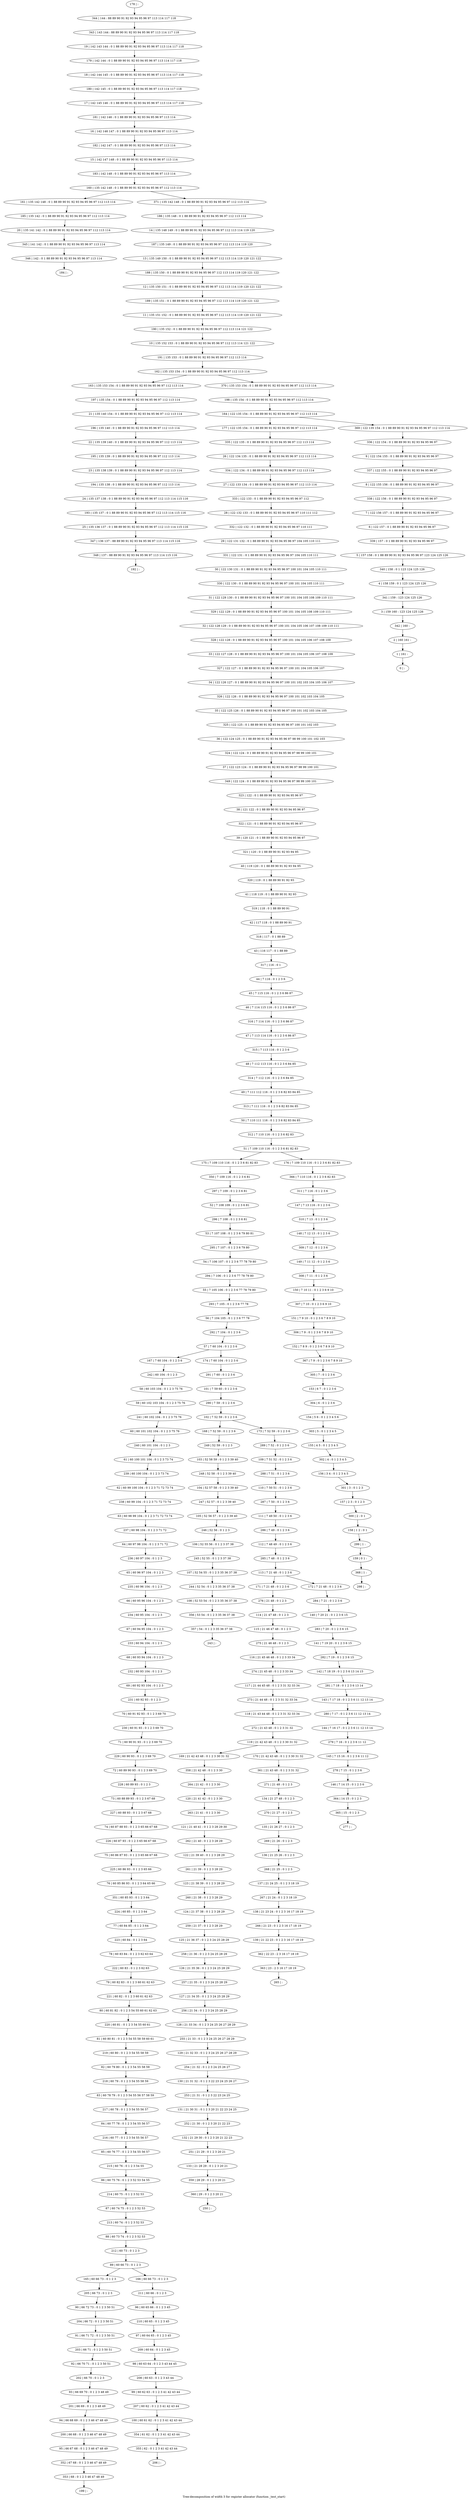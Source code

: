 digraph G {
graph [label="Tree-decomposition of width 3 for register allocator (function _test_start)"]
0[label="0 | : "];
1[label="1 | 161 : "];
2[label="2 | 160 161 : "];
3[label="3 | 159 160 : 123 124 125 126 "];
4[label="4 | 158 159 : 0 1 123 124 125 126 "];
5[label="5 | 157 158 : 0 1 88 89 90 91 92 93 94 95 96 97 123 124 125 126 "];
6[label="6 | 122 157 : 0 1 88 89 90 91 92 93 94 95 96 97 "];
7[label="7 | 122 156 157 : 0 1 88 89 90 91 92 93 94 95 96 97 "];
8[label="8 | 122 155 156 : 0 1 88 89 90 91 92 93 94 95 96 97 "];
9[label="9 | 122 154 155 : 0 1 88 89 90 91 92 93 94 95 96 97 "];
10[label="10 | 135 152 153 : 0 1 88 89 90 91 92 93 94 95 96 97 112 113 114 121 122 "];
11[label="11 | 135 151 152 : 0 1 88 89 90 91 92 93 94 95 96 97 112 113 114 119 120 121 122 "];
12[label="12 | 135 150 151 : 0 1 88 89 90 91 92 93 94 95 96 97 112 113 114 119 120 121 122 "];
13[label="13 | 135 149 150 : 0 1 88 89 90 91 92 93 94 95 96 97 112 113 114 119 120 121 122 "];
14[label="14 | 135 148 149 : 0 1 88 89 90 91 92 93 94 95 96 97 112 113 114 119 120 "];
15[label="15 | 142 147 148 : 0 1 88 89 90 91 92 93 94 95 96 97 113 114 "];
16[label="16 | 142 146 147 : 0 1 88 89 90 91 92 93 94 95 96 97 113 114 "];
17[label="17 | 142 145 146 : 0 1 88 89 90 91 92 93 94 95 96 97 113 114 117 118 "];
18[label="18 | 142 144 145 : 0 1 88 89 90 91 92 93 94 95 96 97 113 114 117 118 "];
19[label="19 | 142 143 144 : 0 1 88 89 90 91 92 93 94 95 96 97 113 114 117 118 "];
20[label="20 | 135 141 142 : 0 1 88 89 90 91 92 93 94 95 96 97 112 113 114 "];
21[label="21 | 135 140 154 : 0 1 88 89 90 91 92 93 94 95 96 97 112 113 114 "];
22[label="22 | 135 139 140 : 0 1 88 89 90 91 92 93 94 95 96 97 112 113 114 "];
23[label="23 | 135 138 139 : 0 1 88 89 90 91 92 93 94 95 96 97 112 113 114 "];
24[label="24 | 135 137 138 : 0 1 88 89 90 91 92 93 94 95 96 97 112 113 114 115 116 "];
25[label="25 | 135 136 137 : 0 1 88 89 90 91 92 93 94 95 96 97 112 113 114 115 116 "];
26[label="26 | 122 134 135 : 0 1 88 89 90 91 92 93 94 95 96 97 112 113 114 "];
27[label="27 | 122 133 134 : 0 1 88 89 90 91 92 93 94 95 96 97 112 113 114 "];
28[label="28 | 122 132 133 : 0 1 88 89 90 91 92 93 94 95 96 97 110 111 112 "];
29[label="29 | 122 131 132 : 0 1 88 89 90 91 92 93 94 95 96 97 104 105 110 111 "];
30[label="30 | 122 130 131 : 0 1 88 89 90 91 92 93 94 95 96 97 100 101 104 105 110 111 "];
31[label="31 | 122 129 130 : 0 1 88 89 90 91 92 93 94 95 96 97 100 101 104 105 108 109 110 111 "];
32[label="32 | 122 128 129 : 0 1 88 89 90 91 92 93 94 95 96 97 100 101 104 105 106 107 108 109 110 111 "];
33[label="33 | 122 127 128 : 0 1 88 89 90 91 92 93 94 95 96 97 100 101 104 105 106 107 108 109 "];
34[label="34 | 122 126 127 : 0 1 88 89 90 91 92 93 94 95 96 97 100 101 102 103 104 105 106 107 "];
35[label="35 | 122 125 126 : 0 1 88 89 90 91 92 93 94 95 96 97 100 101 102 103 104 105 "];
36[label="36 | 122 124 125 : 0 1 88 89 90 91 92 93 94 95 96 97 98 99 100 101 102 103 "];
37[label="37 | 122 123 124 : 0 1 88 89 90 91 92 93 94 95 96 97 98 99 100 101 "];
38[label="38 | 121 122 : 0 1 88 89 90 91 92 93 94 95 96 97 "];
39[label="39 | 120 121 : 0 1 88 89 90 91 92 93 94 95 96 97 "];
40[label="40 | 119 120 : 0 1 88 89 90 91 92 93 94 95 "];
41[label="41 | 118 119 : 0 1 88 89 90 91 92 93 "];
42[label="42 | 117 118 : 0 1 88 89 90 91 "];
43[label="43 | 116 117 : 0 1 88 89 "];
44[label="44 | 7 116 : 0 1 2 3 6 "];
45[label="45 | 7 115 116 : 0 1 2 3 6 86 87 "];
46[label="46 | 7 114 115 116 : 0 1 2 3 6 86 87 "];
47[label="47 | 7 113 114 116 : 0 1 2 3 6 86 87 "];
48[label="48 | 7 112 113 116 : 0 1 2 3 6 84 85 "];
49[label="49 | 7 111 112 116 : 0 1 2 3 6 82 83 84 85 "];
50[label="50 | 7 110 111 116 : 0 1 2 3 6 82 83 84 85 "];
51[label="51 | 7 109 110 116 : 0 1 2 3 6 81 82 83 "];
52[label="52 | 7 108 109 : 0 1 2 3 6 81 "];
53[label="53 | 7 107 108 : 0 1 2 3 6 79 80 81 "];
54[label="54 | 7 106 107 : 0 1 2 3 6 77 78 79 80 "];
55[label="55 | 7 105 106 : 0 1 2 3 6 77 78 79 80 "];
56[label="56 | 7 104 105 : 0 1 2 3 6 77 78 "];
57[label="57 | 7 60 104 : 0 1 2 3 6 "];
58[label="58 | 60 103 104 : 0 1 2 3 75 76 "];
59[label="59 | 60 102 103 104 : 0 1 2 3 75 76 "];
60[label="60 | 60 101 102 104 : 0 1 2 3 75 76 "];
61[label="61 | 60 100 101 104 : 0 1 2 3 73 74 "];
62[label="62 | 60 99 100 104 : 0 1 2 3 71 72 73 74 "];
63[label="63 | 60 98 99 104 : 0 1 2 3 71 72 73 74 "];
64[label="64 | 60 97 98 104 : 0 1 2 3 71 72 "];
65[label="65 | 60 96 97 104 : 0 1 2 3 "];
66[label="66 | 60 95 96 104 : 0 1 2 3 "];
67[label="67 | 60 94 95 104 : 0 1 2 3 "];
68[label="68 | 60 93 94 104 : 0 1 2 3 "];
69[label="69 | 60 92 93 104 : 0 1 2 3 "];
70[label="70 | 60 91 92 93 : 0 1 2 3 69 70 "];
71[label="71 | 60 90 91 93 : 0 1 2 3 69 70 "];
72[label="72 | 60 89 90 93 : 0 1 2 3 69 70 "];
73[label="73 | 60 88 89 93 : 0 1 2 3 67 68 "];
74[label="74 | 60 87 88 93 : 0 1 2 3 65 66 67 68 "];
75[label="75 | 60 86 87 93 : 0 1 2 3 65 66 67 68 "];
76[label="76 | 60 85 86 93 : 0 1 2 3 64 65 66 "];
77[label="77 | 60 84 85 : 0 1 2 3 64 "];
78[label="78 | 60 83 84 : 0 1 2 3 62 63 64 "];
79[label="79 | 60 82 83 : 0 1 2 3 60 61 62 63 "];
80[label="80 | 60 81 82 : 0 1 2 3 54 55 60 61 62 63 "];
81[label="81 | 60 80 81 : 0 1 2 3 54 55 58 59 60 61 "];
82[label="82 | 60 79 80 : 0 1 2 3 54 55 58 59 "];
83[label="83 | 60 78 79 : 0 1 2 3 54 55 56 57 58 59 "];
84[label="84 | 60 77 78 : 0 1 2 3 54 55 56 57 "];
85[label="85 | 60 76 77 : 0 1 2 3 54 55 56 57 "];
86[label="86 | 60 75 76 : 0 1 2 3 52 53 54 55 "];
87[label="87 | 60 74 75 : 0 1 2 3 52 53 "];
88[label="88 | 60 73 74 : 0 1 2 3 52 53 "];
89[label="89 | 60 66 73 : 0 1 2 3 "];
90[label="90 | 66 72 73 : 0 1 2 3 50 51 "];
91[label="91 | 66 71 72 : 0 1 2 3 50 51 "];
92[label="92 | 66 70 71 : 0 1 2 3 50 51 "];
93[label="93 | 66 69 70 : 0 1 2 3 48 49 "];
94[label="94 | 66 68 69 : 0 1 2 3 46 47 48 49 "];
95[label="95 | 66 67 68 : 0 1 2 3 46 47 48 49 "];
96[label="96 | 60 65 66 : 0 1 2 3 45 "];
97[label="97 | 60 64 65 : 0 1 2 3 45 "];
98[label="98 | 60 63 64 : 0 1 2 3 43 44 45 "];
99[label="99 | 60 62 63 : 0 1 2 3 41 42 43 44 "];
100[label="100 | 60 61 62 : 0 1 2 3 41 42 43 44 "];
101[label="101 | 7 59 60 : 0 1 2 3 6 "];
102[label="102 | 7 52 59 : 0 1 2 3 6 "];
103[label="103 | 52 58 59 : 0 1 2 3 39 40 "];
104[label="104 | 52 57 58 : 0 1 2 3 39 40 "];
105[label="105 | 52 56 57 : 0 1 2 3 39 40 "];
106[label="106 | 52 55 56 : 0 1 2 3 37 38 "];
107[label="107 | 52 54 55 : 0 1 2 3 35 36 37 38 "];
108[label="108 | 52 53 54 : 0 1 2 3 35 36 37 38 "];
109[label="109 | 7 51 52 : 0 1 2 3 6 "];
110[label="110 | 7 50 51 : 0 1 2 3 6 "];
111[label="111 | 7 49 50 : 0 1 2 3 6 "];
112[label="112 | 7 48 49 : 0 1 2 3 6 "];
113[label="113 | 7 21 48 : 0 1 2 3 6 "];
114[label="114 | 21 47 48 : 0 1 2 3 "];
115[label="115 | 21 46 47 48 : 0 1 2 3 "];
116[label="116 | 21 45 46 48 : 0 1 2 3 33 34 "];
117[label="117 | 21 44 45 48 : 0 1 2 3 31 32 33 34 "];
118[label="118 | 21 43 44 48 : 0 1 2 3 31 32 33 34 "];
119[label="119 | 21 42 43 48 : 0 1 2 3 30 31 32 "];
120[label="120 | 21 41 42 : 0 1 2 3 30 "];
121[label="121 | 21 40 41 : 0 1 2 3 28 29 30 "];
122[label="122 | 21 39 40 : 0 1 2 3 28 29 "];
123[label="123 | 21 38 39 : 0 1 2 3 28 29 "];
124[label="124 | 21 37 38 : 0 1 2 3 28 29 "];
125[label="125 | 21 36 37 : 0 1 2 3 24 25 28 29 "];
126[label="126 | 21 35 36 : 0 1 2 3 24 25 28 29 "];
127[label="127 | 21 34 35 : 0 1 2 3 24 25 28 29 "];
128[label="128 | 21 33 34 : 0 1 2 3 24 25 26 27 28 29 "];
129[label="129 | 21 32 33 : 0 1 2 3 24 25 26 27 28 29 "];
130[label="130 | 21 31 32 : 0 1 2 3 22 23 24 25 26 27 "];
131[label="131 | 21 30 31 : 0 1 2 3 20 21 22 23 24 25 "];
132[label="132 | 21 29 30 : 0 1 2 3 20 21 22 23 "];
133[label="133 | 21 28 29 : 0 1 2 3 20 21 "];
134[label="134 | 21 27 48 : 0 1 2 3 "];
135[label="135 | 21 26 27 : 0 1 2 3 "];
136[label="136 | 21 25 26 : 0 1 2 3 "];
137[label="137 | 21 24 25 : 0 1 2 3 18 19 "];
138[label="138 | 21 23 24 : 0 1 2 3 16 17 18 19 "];
139[label="139 | 21 22 23 : 0 1 2 3 16 17 18 19 "];
140[label="140 | 7 20 21 : 0 1 2 3 6 15 "];
141[label="141 | 7 19 20 : 0 1 2 3 6 15 "];
142[label="142 | 7 18 19 : 0 1 2 3 6 13 14 15 "];
143[label="143 | 7 17 18 : 0 1 2 3 6 11 12 13 14 "];
144[label="144 | 7 16 17 : 0 1 2 3 6 11 12 13 14 "];
145[label="145 | 7 15 16 : 0 1 2 3 6 11 12 "];
146[label="146 | 7 14 15 : 0 1 2 3 6 "];
147[label="147 | 7 13 116 : 0 1 2 3 6 "];
148[label="148 | 7 12 13 : 0 1 2 3 6 "];
149[label="149 | 7 11 12 : 0 1 2 3 6 "];
150[label="150 | 7 10 11 : 0 1 2 3 6 9 10 "];
151[label="151 | 7 9 10 : 0 1 2 3 6 7 8 9 10 "];
152[label="152 | 7 8 9 : 0 1 2 3 6 7 8 9 10 "];
153[label="153 | 6 7 : 0 1 2 3 6 "];
154[label="154 | 5 6 : 0 1 2 3 4 5 6 "];
155[label="155 | 4 5 : 0 1 2 3 4 5 "];
156[label="156 | 3 4 : 0 1 2 3 4 5 "];
157[label="157 | 2 3 : 0 1 2 3 "];
158[label="158 | 1 2 : 0 1 "];
159[label="159 | 0 1 : "];
160[label="160 | 135 142 148 : 0 1 88 89 90 91 92 93 94 95 96 97 112 113 114 "];
161[label="161 | 135 142 148 : 0 1 88 89 90 91 92 93 94 95 96 97 112 113 114 "];
162[label="162 | 135 153 154 : 0 1 88 89 90 91 92 93 94 95 96 97 112 113 114 "];
163[label="163 | 135 153 154 : 0 1 88 89 90 91 92 93 94 95 96 97 112 113 114 "];
164[label="164 | 122 135 154 : 0 1 88 89 90 91 92 93 94 95 96 97 112 113 114 "];
165[label="165 | 60 66 73 : 0 1 2 3 "];
166[label="166 | 60 66 73 : 0 1 2 3 "];
167[label="167 | 7 60 104 : 0 1 2 3 6 "];
168[label="168 | 7 52 59 : 0 1 2 3 6 "];
169[label="169 | 21 42 43 48 : 0 1 2 3 30 31 32 "];
170[label="170 | 21 42 43 48 : 0 1 2 3 30 31 32 "];
171[label="171 | 7 21 48 : 0 1 2 3 6 "];
172[label="172 | 7 21 48 : 0 1 2 3 6 "];
173[label="173 | 7 52 59 : 0 1 2 3 6 "];
174[label="174 | 7 60 104 : 0 1 2 3 6 "];
175[label="175 | 7 109 110 116 : 0 1 2 3 6 81 82 83 "];
176[label="176 | 7 109 110 116 : 0 1 2 3 6 81 82 83 "];
177[label="177 | 122 135 154 : 0 1 88 89 90 91 92 93 94 95 96 97 112 113 114 "];
178[label="178 | : "];
179[label="179 | 142 144 : 0 1 88 89 90 91 92 93 94 95 96 97 113 114 117 118 "];
180[label="180 | 142 145 : 0 1 88 89 90 91 92 93 94 95 96 97 113 114 117 118 "];
181[label="181 | 142 146 : 0 1 88 89 90 91 92 93 94 95 96 97 113 114 "];
182[label="182 | 142 147 : 0 1 88 89 90 91 92 93 94 95 96 97 113 114 "];
183[label="183 | 142 148 : 0 1 88 89 90 91 92 93 94 95 96 97 113 114 "];
184[label="184 | : "];
185[label="185 | 135 142 : 0 1 88 89 90 91 92 93 94 95 96 97 112 113 114 "];
186[label="186 | 135 148 : 0 1 88 89 90 91 92 93 94 95 96 97 112 113 114 "];
187[label="187 | 135 149 : 0 1 88 89 90 91 92 93 94 95 96 97 112 113 114 119 120 "];
188[label="188 | 135 150 : 0 1 88 89 90 91 92 93 94 95 96 97 112 113 114 119 120 121 122 "];
189[label="189 | 135 151 : 0 1 88 89 90 91 92 93 94 95 96 97 112 113 114 119 120 121 122 "];
190[label="190 | 135 152 : 0 1 88 89 90 91 92 93 94 95 96 97 112 113 114 121 122 "];
191[label="191 | 135 153 : 0 1 88 89 90 91 92 93 94 95 96 97 112 113 114 "];
192[label="192 | : "];
193[label="193 | 135 137 : 0 1 88 89 90 91 92 93 94 95 96 97 112 113 114 115 116 "];
194[label="194 | 135 138 : 0 1 88 89 90 91 92 93 94 95 96 97 112 113 114 "];
195[label="195 | 135 139 : 0 1 88 89 90 91 92 93 94 95 96 97 112 113 114 "];
196[label="196 | 135 140 : 0 1 88 89 90 91 92 93 94 95 96 97 112 113 114 "];
197[label="197 | 135 154 : 0 1 88 89 90 91 92 93 94 95 96 97 112 113 114 "];
198[label="198 | 135 154 : 0 1 88 89 90 91 92 93 94 95 96 97 112 113 114 "];
199[label="199 | : "];
200[label="200 | 66 68 : 0 1 2 3 46 47 48 49 "];
201[label="201 | 66 69 : 0 1 2 3 48 49 "];
202[label="202 | 66 70 : 0 1 2 3 "];
203[label="203 | 66 71 : 0 1 2 3 50 51 "];
204[label="204 | 66 72 : 0 1 2 3 50 51 "];
205[label="205 | 66 73 : 0 1 2 3 "];
206[label="206 | : "];
207[label="207 | 60 62 : 0 1 2 3 41 42 43 44 "];
208[label="208 | 60 63 : 0 1 2 3 43 44 "];
209[label="209 | 60 64 : 0 1 2 3 45 "];
210[label="210 | 60 65 : 0 1 2 3 45 "];
211[label="211 | 60 66 : 0 1 2 3 "];
212[label="212 | 60 73 : 0 1 2 3 "];
213[label="213 | 60 74 : 0 1 2 3 52 53 "];
214[label="214 | 60 75 : 0 1 2 3 52 53 "];
215[label="215 | 60 76 : 0 1 2 3 54 55 "];
216[label="216 | 60 77 : 0 1 2 3 54 55 56 57 "];
217[label="217 | 60 78 : 0 1 2 3 54 55 56 57 "];
218[label="218 | 60 79 : 0 1 2 3 54 55 58 59 "];
219[label="219 | 60 80 : 0 1 2 3 54 55 58 59 "];
220[label="220 | 60 81 : 0 1 2 3 54 55 60 61 "];
221[label="221 | 60 82 : 0 1 2 3 60 61 62 63 "];
222[label="222 | 60 83 : 0 1 2 3 62 63 "];
223[label="223 | 60 84 : 0 1 2 3 64 "];
224[label="224 | 60 85 : 0 1 2 3 64 "];
225[label="225 | 60 86 93 : 0 1 2 3 65 66 "];
226[label="226 | 60 87 93 : 0 1 2 3 65 66 67 68 "];
227[label="227 | 60 88 93 : 0 1 2 3 67 68 "];
228[label="228 | 60 89 93 : 0 1 2 3 "];
229[label="229 | 60 90 93 : 0 1 2 3 69 70 "];
230[label="230 | 60 91 93 : 0 1 2 3 69 70 "];
231[label="231 | 60 92 93 : 0 1 2 3 "];
232[label="232 | 60 93 104 : 0 1 2 3 "];
233[label="233 | 60 94 104 : 0 1 2 3 "];
234[label="234 | 60 95 104 : 0 1 2 3 "];
235[label="235 | 60 96 104 : 0 1 2 3 "];
236[label="236 | 60 97 104 : 0 1 2 3 "];
237[label="237 | 60 98 104 : 0 1 2 3 71 72 "];
238[label="238 | 60 99 104 : 0 1 2 3 71 72 73 74 "];
239[label="239 | 60 100 104 : 0 1 2 3 73 74 "];
240[label="240 | 60 101 104 : 0 1 2 3 "];
241[label="241 | 60 102 104 : 0 1 2 3 75 76 "];
242[label="242 | 60 104 : 0 1 2 3 "];
243[label="243 | : "];
244[label="244 | 52 54 : 0 1 2 3 35 36 37 38 "];
245[label="245 | 52 55 : 0 1 2 3 37 38 "];
246[label="246 | 52 56 : 0 1 2 3 "];
247[label="247 | 52 57 : 0 1 2 3 39 40 "];
248[label="248 | 52 58 : 0 1 2 3 39 40 "];
249[label="249 | 52 59 : 0 1 2 3 "];
250[label="250 | : "];
251[label="251 | 21 29 : 0 1 2 3 20 21 "];
252[label="252 | 21 30 : 0 1 2 3 20 21 22 23 "];
253[label="253 | 21 31 : 0 1 2 3 22 23 24 25 "];
254[label="254 | 21 32 : 0 1 2 3 24 25 26 27 "];
255[label="255 | 21 33 : 0 1 2 3 24 25 26 27 28 29 "];
256[label="256 | 21 34 : 0 1 2 3 24 25 28 29 "];
257[label="257 | 21 35 : 0 1 2 3 24 25 28 29 "];
258[label="258 | 21 36 : 0 1 2 3 24 25 28 29 "];
259[label="259 | 21 37 : 0 1 2 3 28 29 "];
260[label="260 | 21 38 : 0 1 2 3 28 29 "];
261[label="261 | 21 39 : 0 1 2 3 28 29 "];
262[label="262 | 21 40 : 0 1 2 3 28 29 "];
263[label="263 | 21 41 : 0 1 2 3 30 "];
264[label="264 | 21 42 : 0 1 2 3 30 "];
265[label="265 | : "];
266[label="266 | 21 23 : 0 1 2 3 16 17 18 19 "];
267[label="267 | 21 24 : 0 1 2 3 18 19 "];
268[label="268 | 21 25 : 0 1 2 3 "];
269[label="269 | 21 26 : 0 1 2 3 "];
270[label="270 | 21 27 : 0 1 2 3 "];
271[label="271 | 21 48 : 0 1 2 3 "];
272[label="272 | 21 43 48 : 0 1 2 3 31 32 "];
273[label="273 | 21 44 48 : 0 1 2 3 31 32 33 34 "];
274[label="274 | 21 45 48 : 0 1 2 3 33 34 "];
275[label="275 | 21 46 48 : 0 1 2 3 "];
276[label="276 | 21 48 : 0 1 2 3 "];
277[label="277 | : "];
278[label="278 | 7 15 : 0 1 2 3 6 "];
279[label="279 | 7 16 : 0 1 2 3 6 11 12 "];
280[label="280 | 7 17 : 0 1 2 3 6 11 12 13 14 "];
281[label="281 | 7 18 : 0 1 2 3 6 13 14 "];
282[label="282 | 7 19 : 0 1 2 3 6 15 "];
283[label="283 | 7 20 : 0 1 2 3 6 15 "];
284[label="284 | 7 21 : 0 1 2 3 6 "];
285[label="285 | 7 48 : 0 1 2 3 6 "];
286[label="286 | 7 49 : 0 1 2 3 6 "];
287[label="287 | 7 50 : 0 1 2 3 6 "];
288[label="288 | 7 51 : 0 1 2 3 6 "];
289[label="289 | 7 52 : 0 1 2 3 6 "];
290[label="290 | 7 59 : 0 1 2 3 6 "];
291[label="291 | 7 60 : 0 1 2 3 6 "];
292[label="292 | 7 104 : 0 1 2 3 6 "];
293[label="293 | 7 105 : 0 1 2 3 6 77 78 "];
294[label="294 | 7 106 : 0 1 2 3 6 77 78 79 80 "];
295[label="295 | 7 107 : 0 1 2 3 6 79 80 "];
296[label="296 | 7 108 : 0 1 2 3 6 81 "];
297[label="297 | 7 109 : 0 1 2 3 6 81 "];
298[label="298 | : "];
299[label="299 | 1 : "];
300[label="300 | 2 : 0 1 "];
301[label="301 | 3 : 0 1 2 3 "];
302[label="302 | 4 : 0 1 2 3 4 5 "];
303[label="303 | 5 : 0 1 2 3 4 5 "];
304[label="304 | 6 : 0 1 2 3 6 "];
305[label="305 | 7 : 0 1 2 3 6 "];
306[label="306 | 7 9 : 0 1 2 3 6 7 8 9 10 "];
307[label="307 | 7 10 : 0 1 2 3 6 9 10 "];
308[label="308 | 7 11 : 0 1 2 3 6 "];
309[label="309 | 7 12 : 0 1 2 3 6 "];
310[label="310 | 7 13 : 0 1 2 3 6 "];
311[label="311 | 7 116 : 0 1 2 3 6 "];
312[label="312 | 7 110 116 : 0 1 2 3 6 82 83 "];
313[label="313 | 7 111 116 : 0 1 2 3 6 82 83 84 85 "];
314[label="314 | 7 112 116 : 0 1 2 3 6 84 85 "];
315[label="315 | 7 113 116 : 0 1 2 3 6 "];
316[label="316 | 7 114 116 : 0 1 2 3 6 86 87 "];
317[label="317 | 116 : 0 1 "];
318[label="318 | 117 : 0 1 88 89 "];
319[label="319 | 118 : 0 1 88 89 90 91 "];
320[label="320 | 119 : 0 1 88 89 90 91 92 93 "];
321[label="321 | 120 : 0 1 88 89 90 91 92 93 94 95 "];
322[label="322 | 121 : 0 1 88 89 90 91 92 93 94 95 96 97 "];
323[label="323 | 122 : 0 1 88 89 90 91 92 93 94 95 96 97 "];
324[label="324 | 122 124 : 0 1 88 89 90 91 92 93 94 95 96 97 98 99 100 101 "];
325[label="325 | 122 125 : 0 1 88 89 90 91 92 93 94 95 96 97 100 101 102 103 "];
326[label="326 | 122 126 : 0 1 88 89 90 91 92 93 94 95 96 97 100 101 102 103 104 105 "];
327[label="327 | 122 127 : 0 1 88 89 90 91 92 93 94 95 96 97 100 101 104 105 106 107 "];
328[label="328 | 122 128 : 0 1 88 89 90 91 92 93 94 95 96 97 100 101 104 105 106 107 108 109 "];
329[label="329 | 122 129 : 0 1 88 89 90 91 92 93 94 95 96 97 100 101 104 105 108 109 110 111 "];
330[label="330 | 122 130 : 0 1 88 89 90 91 92 93 94 95 96 97 100 101 104 105 110 111 "];
331[label="331 | 122 131 : 0 1 88 89 90 91 92 93 94 95 96 97 104 105 110 111 "];
332[label="332 | 122 132 : 0 1 88 89 90 91 92 93 94 95 96 97 110 111 "];
333[label="333 | 122 133 : 0 1 88 89 90 91 92 93 94 95 96 97 112 "];
334[label="334 | 122 134 : 0 1 88 89 90 91 92 93 94 95 96 97 112 113 114 "];
335[label="335 | 122 135 : 0 1 88 89 90 91 92 93 94 95 96 97 112 113 114 "];
336[label="336 | 122 154 : 0 1 88 89 90 91 92 93 94 95 96 97 "];
337[label="337 | 122 155 : 0 1 88 89 90 91 92 93 94 95 96 97 "];
338[label="338 | 122 156 : 0 1 88 89 90 91 92 93 94 95 96 97 "];
339[label="339 | 157 : 0 1 88 89 90 91 92 93 94 95 96 97 "];
340[label="340 | 158 : 0 1 123 124 125 126 "];
341[label="341 | 159 : 123 124 125 126 "];
342[label="342 | 160 : "];
343[label="343 | 143 144 : 88 89 90 91 92 93 94 95 96 97 113 114 117 118 "];
344[label="344 | 144 : 88 89 90 91 92 93 94 95 96 97 113 114 117 118 "];
345[label="345 | 141 142 : 0 1 88 89 90 91 92 93 94 95 96 97 113 114 "];
346[label="346 | 142 : 0 1 88 89 90 91 92 93 94 95 96 97 113 114 "];
347[label="347 | 136 137 : 88 89 90 91 92 93 94 95 96 97 113 114 115 116 "];
348[label="348 | 137 : 88 89 90 91 92 93 94 95 96 97 113 114 115 116 "];
349[label="349 | 122 124 : 0 1 88 89 90 91 92 93 94 95 96 97 98 99 100 101 "];
350[label="350 | 7 109 116 : 0 1 2 3 6 81 "];
351[label="351 | 60 85 93 : 0 1 2 3 64 "];
352[label="352 | 67 68 : 0 1 2 3 46 47 48 49 "];
353[label="353 | 68 : 0 1 2 3 46 47 48 49 "];
354[label="354 | 61 62 : 0 1 2 3 41 42 43 44 "];
355[label="355 | 62 : 0 1 2 3 41 42 43 44 "];
356[label="356 | 53 54 : 0 1 2 3 35 36 37 38 "];
357[label="357 | 54 : 0 1 2 3 35 36 37 38 "];
358[label="358 | 21 42 48 : 0 1 2 3 30 "];
359[label="359 | 28 29 : 0 1 2 3 20 21 "];
360[label="360 | 29 : 0 1 2 3 20 21 "];
361[label="361 | 21 43 48 : 0 1 2 3 31 32 "];
362[label="362 | 22 23 : 2 3 16 17 18 19 "];
363[label="363 | 23 : 2 3 16 17 18 19 "];
364[label="364 | 14 15 : 0 1 2 3 "];
365[label="365 | 15 : 0 1 2 3 "];
366[label="366 | 7 110 116 : 0 1 2 3 6 82 83 "];
367[label="367 | 7 9 : 0 1 2 3 6 7 8 9 10 "];
368[label="368 | 1 : "];
369[label="369 | 122 135 154 : 0 1 88 89 90 91 92 93 94 95 96 97 112 113 114 "];
370[label="370 | 135 153 154 : 0 1 88 89 90 91 92 93 94 95 96 97 112 113 114 "];
371[label="371 | 135 142 148 : 0 1 88 89 90 91 92 93 94 95 96 97 112 113 114 "];
44->45 ;
45->46 ;
58->59 ;
114->115 ;
89->165 ;
89->166 ;
57->167 ;
102->168 ;
119->169 ;
119->170 ;
113->171 ;
113->172 ;
102->173 ;
57->174 ;
51->175 ;
51->176 ;
185->20 ;
161->185 ;
193->25 ;
24->193 ;
194->24 ;
23->194 ;
195->23 ;
22->195 ;
196->22 ;
21->196 ;
197->21 ;
163->197 ;
200->95 ;
94->200 ;
201->94 ;
93->201 ;
202->93 ;
92->202 ;
203->92 ;
91->203 ;
204->91 ;
90->204 ;
205->90 ;
165->205 ;
207->100 ;
99->207 ;
208->99 ;
98->208 ;
209->98 ;
97->209 ;
210->97 ;
96->210 ;
211->96 ;
166->211 ;
212->89 ;
88->212 ;
213->88 ;
87->213 ;
214->87 ;
86->214 ;
215->86 ;
85->215 ;
216->85 ;
84->216 ;
217->84 ;
83->217 ;
218->83 ;
82->218 ;
219->82 ;
81->219 ;
220->81 ;
80->220 ;
221->80 ;
79->221 ;
222->79 ;
78->222 ;
223->78 ;
77->223 ;
224->77 ;
225->76 ;
75->225 ;
226->75 ;
74->226 ;
227->74 ;
73->227 ;
228->73 ;
72->228 ;
229->72 ;
71->229 ;
230->71 ;
70->230 ;
231->70 ;
69->231 ;
232->69 ;
68->232 ;
233->68 ;
67->233 ;
234->67 ;
66->234 ;
235->66 ;
65->235 ;
236->65 ;
64->236 ;
237->64 ;
63->237 ;
238->63 ;
62->238 ;
239->62 ;
61->239 ;
240->61 ;
60->240 ;
241->60 ;
59->241 ;
242->58 ;
167->242 ;
244->108 ;
107->244 ;
245->107 ;
106->245 ;
246->106 ;
105->246 ;
247->105 ;
104->247 ;
248->104 ;
103->248 ;
249->103 ;
168->249 ;
251->133 ;
132->251 ;
252->132 ;
131->252 ;
253->131 ;
130->253 ;
254->130 ;
129->254 ;
255->129 ;
128->255 ;
256->128 ;
127->256 ;
257->127 ;
126->257 ;
258->126 ;
125->258 ;
259->125 ;
124->259 ;
260->124 ;
123->260 ;
261->123 ;
122->261 ;
262->122 ;
121->262 ;
263->121 ;
120->263 ;
264->120 ;
266->139 ;
138->266 ;
267->138 ;
137->267 ;
268->137 ;
136->268 ;
269->136 ;
135->269 ;
270->135 ;
134->270 ;
271->134 ;
272->119 ;
118->272 ;
273->118 ;
117->273 ;
274->117 ;
116->274 ;
275->116 ;
115->275 ;
276->114 ;
171->276 ;
278->146 ;
145->278 ;
279->145 ;
144->279 ;
280->144 ;
143->280 ;
281->143 ;
142->281 ;
282->142 ;
141->282 ;
283->141 ;
140->283 ;
284->140 ;
172->284 ;
285->113 ;
112->285 ;
286->112 ;
111->286 ;
287->111 ;
110->287 ;
288->110 ;
109->288 ;
289->109 ;
173->289 ;
290->102 ;
101->290 ;
291->101 ;
174->291 ;
292->57 ;
56->292 ;
293->56 ;
55->293 ;
294->55 ;
54->294 ;
295->54 ;
53->295 ;
296->53 ;
52->296 ;
297->52 ;
299->159 ;
158->299 ;
300->158 ;
157->300 ;
301->157 ;
156->301 ;
302->156 ;
155->302 ;
303->155 ;
154->303 ;
304->154 ;
153->304 ;
305->153 ;
306->152 ;
151->306 ;
307->151 ;
150->307 ;
308->150 ;
149->308 ;
309->149 ;
148->309 ;
310->148 ;
147->310 ;
311->147 ;
312->51 ;
50->312 ;
313->50 ;
49->313 ;
314->49 ;
48->314 ;
315->48 ;
47->315 ;
316->47 ;
46->316 ;
317->44 ;
43->317 ;
318->43 ;
42->318 ;
319->42 ;
41->319 ;
320->41 ;
40->320 ;
321->40 ;
39->321 ;
322->39 ;
38->322 ;
323->38 ;
324->37 ;
36->324 ;
325->36 ;
35->325 ;
326->35 ;
34->326 ;
327->34 ;
33->327 ;
328->33 ;
32->328 ;
329->32 ;
31->329 ;
330->31 ;
30->330 ;
331->30 ;
29->331 ;
332->29 ;
28->332 ;
333->28 ;
27->333 ;
334->27 ;
26->334 ;
335->26 ;
177->335 ;
20->345 ;
346->184 ;
345->346 ;
25->347 ;
348->192 ;
347->348 ;
349->323 ;
37->349 ;
350->297 ;
175->350 ;
351->224 ;
76->351 ;
95->352 ;
353->199 ;
352->353 ;
100->354 ;
355->206 ;
354->355 ;
108->356 ;
357->243 ;
356->357 ;
358->264 ;
169->358 ;
133->359 ;
360->250 ;
359->360 ;
361->271 ;
170->361 ;
139->362 ;
363->265 ;
362->363 ;
146->364 ;
365->277 ;
364->365 ;
366->311 ;
176->366 ;
367->305 ;
152->367 ;
368->298 ;
159->368 ;
178->344 ;
344->343 ;
343->19 ;
19->179 ;
179->18 ;
18->180 ;
180->17 ;
17->181 ;
181->16 ;
16->182 ;
182->15 ;
15->183 ;
183->160 ;
186->14 ;
14->187 ;
187->13 ;
13->188 ;
188->12 ;
12->189 ;
189->11 ;
11->190 ;
190->10 ;
10->191 ;
191->162 ;
198->164 ;
336->9 ;
9->337 ;
337->8 ;
8->338 ;
338->7 ;
7->6 ;
6->339 ;
339->5 ;
5->340 ;
340->4 ;
4->341 ;
341->3 ;
3->342 ;
342->2 ;
2->1 ;
1->0 ;
369->336 ;
370->198 ;
371->186 ;
164->177 ;
164->369 ;
162->163 ;
162->370 ;
160->161 ;
160->371 ;
}
